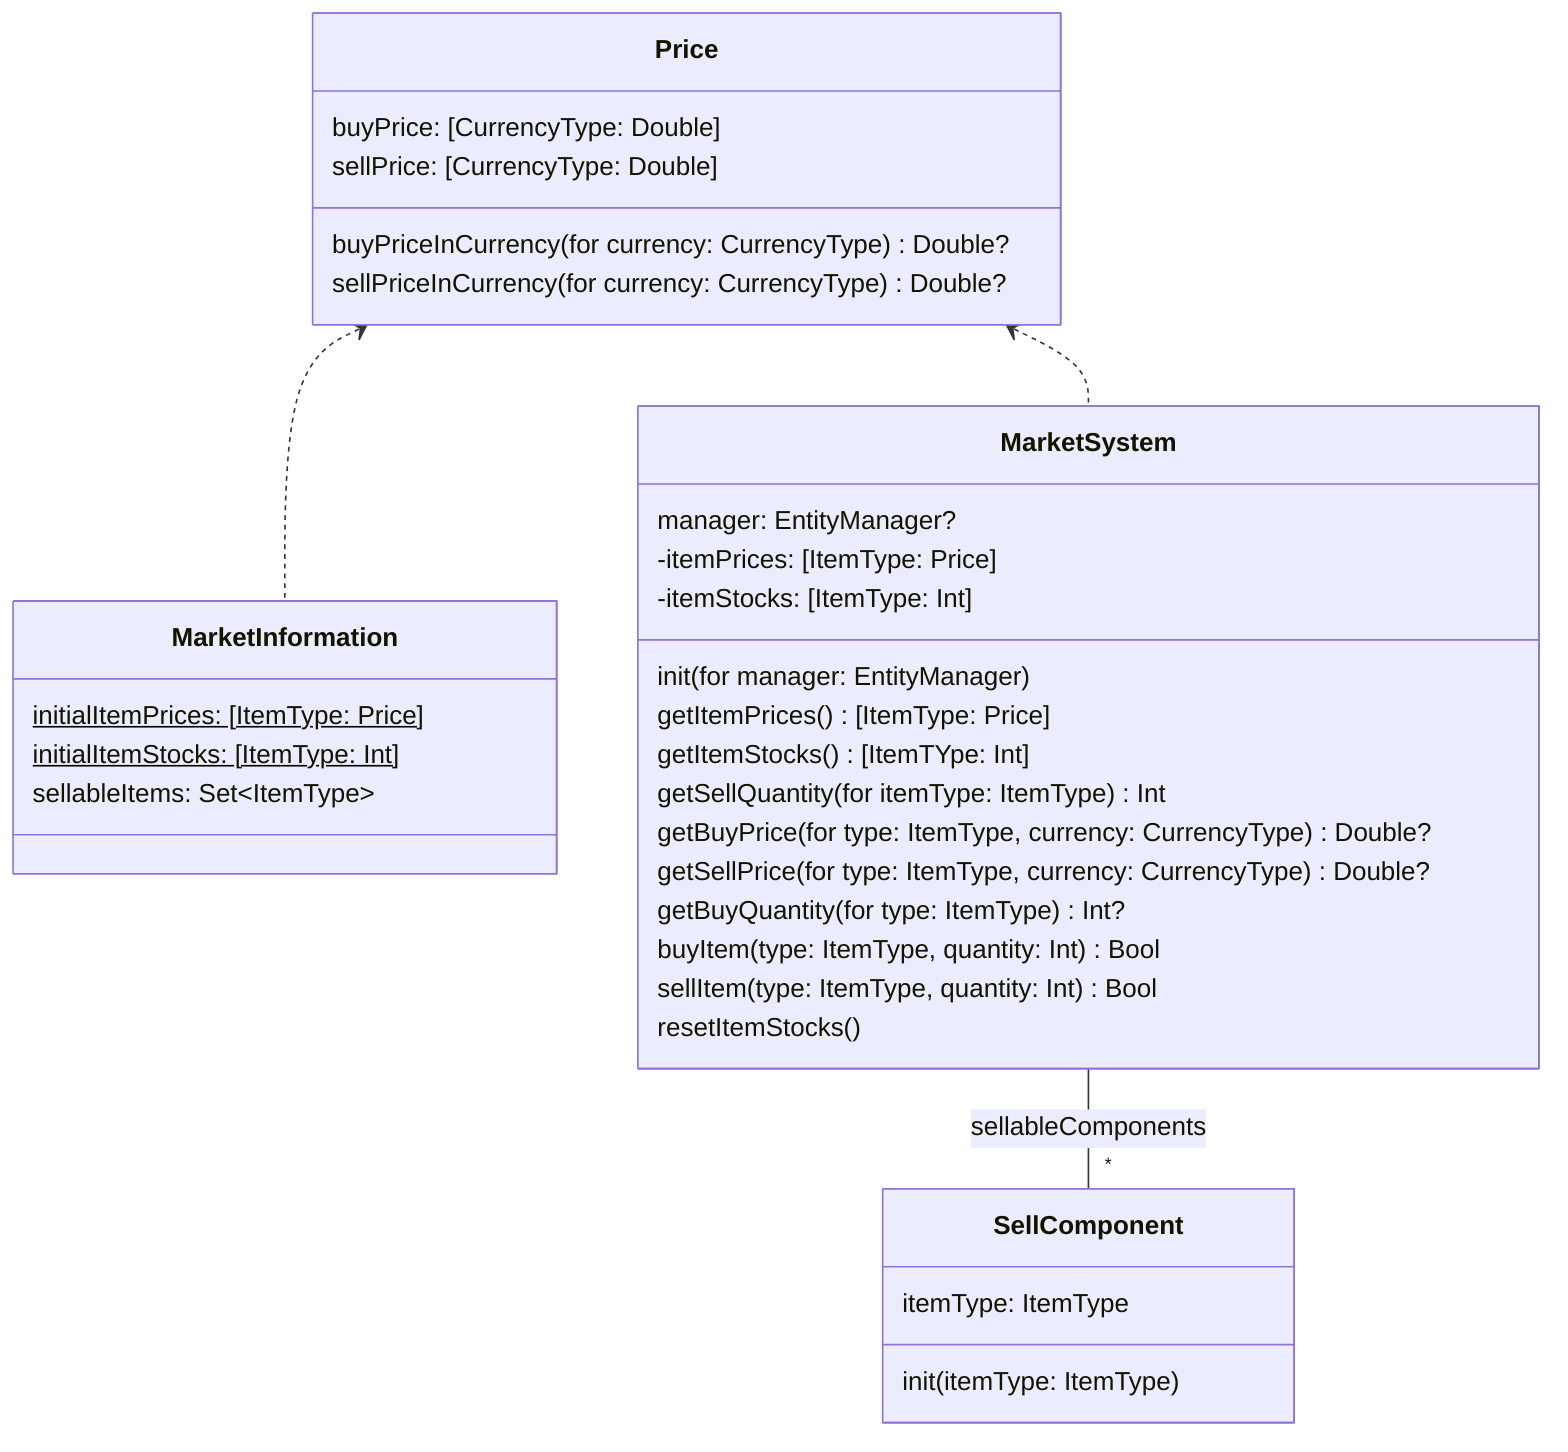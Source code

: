 classDiagram
  class MarketInformation {
    initialItemPrices: [ItemType: Price]$
    initialItemStocks: [ItemType: Int]$
    sellableItems: Set~ItemType~
  }

  class SellComponent {
    itemType: ItemType
    init(itemType: ItemType)
  }

  class MarketSystem {
    manager: EntityManager?
    -itemPrices: [ItemType: Price]
    -itemStocks: [ItemType: Int]
    init(for manager: EntityManager)
    getItemPrices() [ItemType: Price]
    getItemStocks() [ItemTYpe: Int]
    getSellQuantity(for itemType: ItemType) Int
    getBuyPrice(for type: ItemType, currency: CurrencyType) Double?
    getSellPrice(for type: ItemType, currency: CurrencyType) Double?
    getBuyQuantity(for type: ItemType) Int?
    buyItem(type: ItemType, quantity: Int) Bool
    sellItem(type: ItemType, quantity: Int) Bool
    resetItemStocks()
  }

  class Price {
    buyPrice: [CurrencyType: Double]
    sellPrice: [CurrencyType: Double]
    buyPriceInCurrency(for currency: CurrencyType) Double?
    sellPriceInCurrency(for currency: CurrencyType) Double?
  }

  Price <.. MarketInformation
  Price <.. MarketSystem
  MarketSystem -- "*" SellComponent: sellableComponents